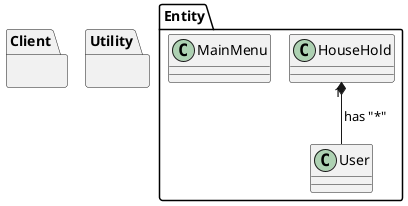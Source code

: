 @startuml
'https://plantuml.com/class-diagram
!pragma layout smetana

Package Client{

}

Package Entity{
class HouseHold
class User
class MainMenu
}

Package Utility{
}

'Label on relations

HouseHold "1" *-- User: has "*"
@enduml